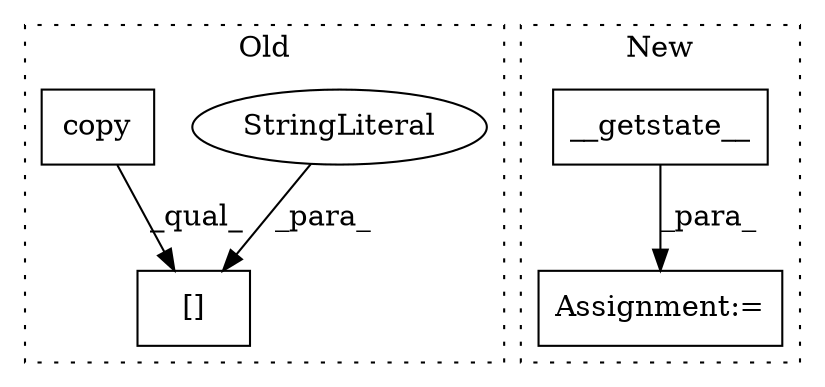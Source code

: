 digraph G {
subgraph cluster0 {
1 [label="[]" a="2" s="6302,6317" l="2,1" shape="box"];
3 [label="StringLiteral" a="45" s="6304" l="13" shape="ellipse"];
4 [label="copy" a="32" s="6187,6205" l="5,1" shape="box"];
label = "Old";
style="dotted";
}
subgraph cluster1 {
2 [label="__getstate__" a="32" s="6475,6492" l="13,1" shape="box"];
5 [label="Assignment:=" a="7" s="6537" l="1" shape="box"];
label = "New";
style="dotted";
}
2 -> 5 [label="_para_"];
3 -> 1 [label="_para_"];
4 -> 1 [label="_qual_"];
}